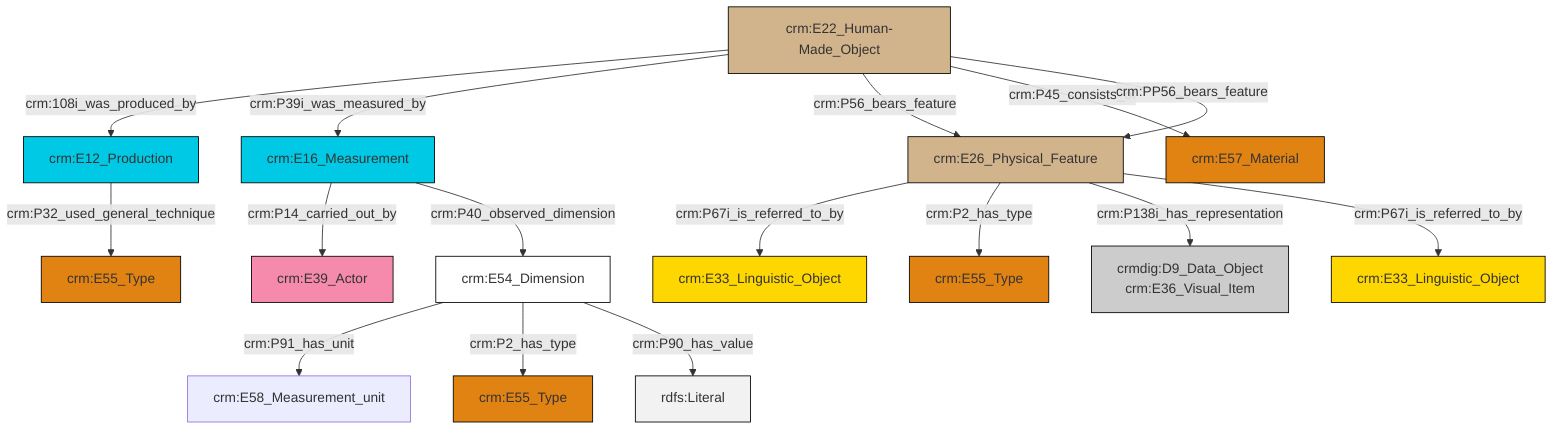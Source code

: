 graph TD
classDef Literal fill:#f2f2f2,stroke:#000000;
classDef CRM_Entity fill:#FFFFFF,stroke:#000000;
classDef Temporal_Entity fill:#00C9E6, stroke:#000000;
classDef Type fill:#E18312, stroke:#000000;
classDef Time-Span fill:#2C9C91, stroke:#000000;
classDef Appellation fill:#FFEB7F, stroke:#000000;
classDef Place fill:#008836, stroke:#000000;
classDef Persistent_Item fill:#B266B2, stroke:#000000;
classDef Conceptual_Object fill:#FFD700, stroke:#000000;
classDef Physical_Thing fill:#D2B48C, stroke:#000000;
classDef Actor fill:#f58aad, stroke:#000000;
classDef PC_Classes fill:#4ce600, stroke:#000000;
classDef Multi fill:#cccccc,stroke:#000000;

0["crm:E22_Human-Made_Object"]:::Physical_Thing -->|crm:108i_was_produced_by| 2["crm:E12_Production"]:::Temporal_Entity
3["crm:E54_Dimension"]:::CRM_Entity -->|crm:P91_has_unit| 4["crm:E58_Measurement_unit"]:::Default
2["crm:E12_Production"]:::Temporal_Entity -->|crm:P32_used_general_technique| 5["crm:E55_Type"]:::Type
10["crm:E26_Physical_Feature"]:::Physical_Thing -->|crm:P67i_is_referred_to_by| 6["crm:E33_Linguistic_Object"]:::Conceptual_Object
3["crm:E54_Dimension"]:::CRM_Entity -->|crm:P2_has_type| 8["crm:E55_Type"]:::Type
16["crm:E16_Measurement"]:::Temporal_Entity -->|crm:P14_carried_out_by| 17["crm:E39_Actor"]:::Actor
10["crm:E26_Physical_Feature"]:::Physical_Thing -->|crm:P2_has_type| 19["crm:E55_Type"]:::Type
0["crm:E22_Human-Made_Object"]:::Physical_Thing -->|crm:P39i_was_measured_by| 16["crm:E16_Measurement"]:::Temporal_Entity
10["crm:E26_Physical_Feature"]:::Physical_Thing -->|crm:P138i_has_representation| 12["crmdig:D9_Data_Object<br>crm:E36_Visual_Item"]:::Multi
0["crm:E22_Human-Made_Object"]:::Physical_Thing -->|crm:P56_bears_feature| 10["crm:E26_Physical_Feature"]:::Physical_Thing
10["crm:E26_Physical_Feature"]:::Physical_Thing -->|crm:P67i_is_referred_to_by| 14["crm:E33_Linguistic_Object"]:::Conceptual_Object
16["crm:E16_Measurement"]:::Temporal_Entity -->|crm:P40_observed_dimension| 3["crm:E54_Dimension"]:::CRM_Entity
0["crm:E22_Human-Made_Object"]:::Physical_Thing -->|crm:P45_consists_of| 22["crm:E57_Material"]:::Type
3["crm:E54_Dimension"]:::CRM_Entity -->|crm:P90_has_value| 27[rdfs:Literal]:::Literal
0["crm:E22_Human-Made_Object"]:::Physical_Thing -->|crm:PP56_bears_feature| 10["crm:E26_Physical_Feature"]:::Physical_Thing